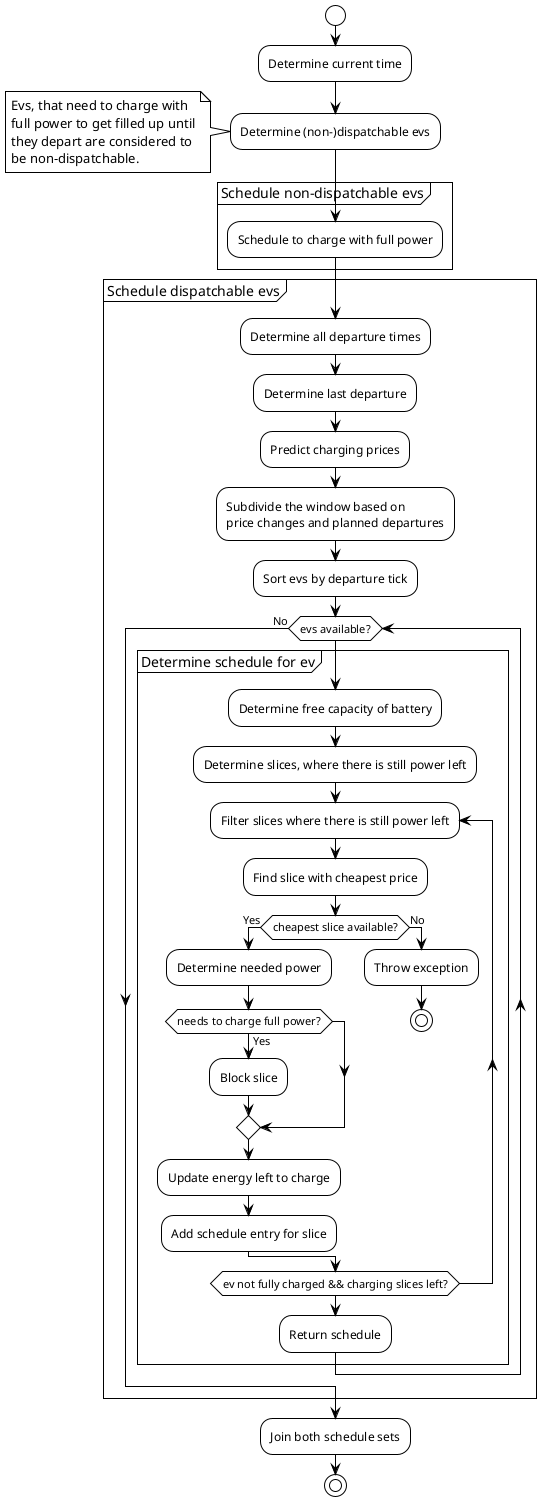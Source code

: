 @startuml
'https://plantuml.com/activity-diagram-beta
!theme plain

start

:Determine current time;
:Determine (non-)dispatchable evs;
note left:Evs, that need to charge with\nfull power to get filled up until\nthey depart are considered to\nbe non-dispatchable.

partition "Schedule non-dispatchable evs" {
    :Schedule to charge with full power;
}

partition "Schedule dispatchable evs" {
    :Determine all departure times;
    :Determine last departure;
    :Predict charging prices;
    :Subdivide the window based on\nprice changes and planned departures;
    :Sort evs by departure tick;
    while (evs available?)
        partition "Determine schedule for ev" {
            :Determine free capacity of battery;
            :Determine slices, where there is still power left;
            repeat :Filter slices where there is still power left;
            :Find slice with cheapest price;
            if (cheapest slice available?) then (Yes)
                :Determine needed power;
                if(needs to charge full power?) then (Yes)
                    :Block slice;
                endif
                :Update energy left to charge;
                :Add schedule entry for slice;
            else (No)
                :Throw exception;
                stop
            endif
            repeat while (ev not fully charged && charging slices left?)
            :Return schedule;
        }
    endwhile (No)
}

:Join both schedule sets;

stop

@enduml
